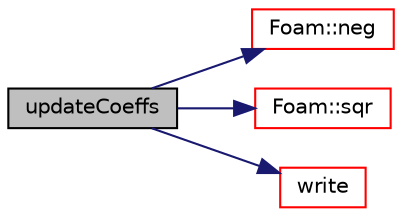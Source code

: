 digraph "updateCoeffs"
{
  bgcolor="transparent";
  edge [fontname="Helvetica",fontsize="10",labelfontname="Helvetica",labelfontsize="10"];
  node [fontname="Helvetica",fontsize="10",shape=record];
  rankdir="LR";
  Node153 [label="updateCoeffs",height=0.2,width=0.4,color="black", fillcolor="grey75", style="filled", fontcolor="black"];
  Node153 -> Node154 [color="midnightblue",fontsize="10",style="solid",fontname="Helvetica"];
  Node154 [label="Foam::neg",height=0.2,width=0.4,color="red",URL="$a21851.html#aad5b44612e484eb87fcea79a3d19ee04"];
  Node153 -> Node158 [color="midnightblue",fontsize="10",style="solid",fontname="Helvetica"];
  Node158 [label="Foam::sqr",height=0.2,width=0.4,color="red",URL="$a21851.html#a277dc11c581d53826ab5090b08f3b17b"];
  Node153 -> Node159 [color="midnightblue",fontsize="10",style="solid",fontname="Helvetica"];
  Node159 [label="write",height=0.2,width=0.4,color="red",URL="$a23033.html#a293fdfec8bdfbd5c3913ab4c9f3454ff",tooltip="Write. "];
}
